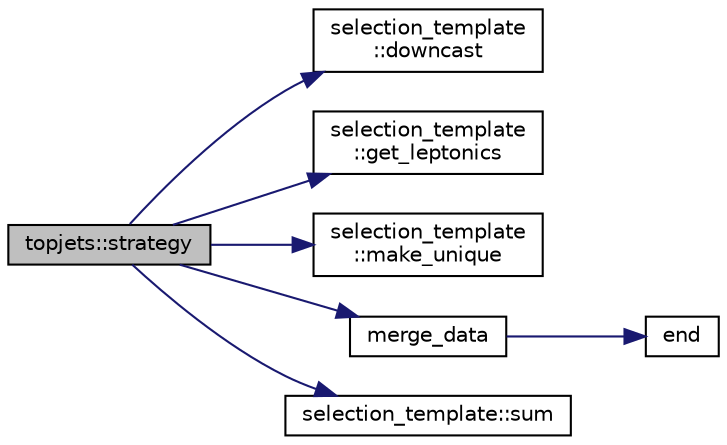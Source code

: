 digraph "topjets::strategy"
{
 // INTERACTIVE_SVG=YES
 // LATEX_PDF_SIZE
  edge [fontname="Helvetica",fontsize="10",labelfontname="Helvetica",labelfontsize="10"];
  node [fontname="Helvetica",fontsize="10",shape=record];
  rankdir="LR";
  Node1 [label="topjets::strategy",height=0.2,width=0.4,color="black", fillcolor="grey75", style="filled", fontcolor="black",tooltip=" "];
  Node1 -> Node2 [color="midnightblue",fontsize="10",style="solid",fontname="Helvetica"];
  Node2 [label="selection_template\l::downcast",height=0.2,width=0.4,color="black", fillcolor="white", style="filled",URL="$classselection__template.html#ab32b926ee893cf56dc27913271658d1e",tooltip=" "];
  Node1 -> Node3 [color="midnightblue",fontsize="10",style="solid",fontname="Helvetica"];
  Node3 [label="selection_template\l::get_leptonics",height=0.2,width=0.4,color="black", fillcolor="white", style="filled",URL="$classselection__template.html#ad27d2cd85c19147b85b1e96ce73bdade",tooltip=" "];
  Node1 -> Node4 [color="midnightblue",fontsize="10",style="solid",fontname="Helvetica"];
  Node4 [label="selection_template\l::make_unique",height=0.2,width=0.4,color="black", fillcolor="white", style="filled",URL="$classselection__template.html#ab760e9d895d74e62a9d4bfe436568a86",tooltip=" "];
  Node1 -> Node5 [color="midnightblue",fontsize="10",style="solid",fontname="Helvetica"];
  Node5 [label="merge_data",height=0.2,width=0.4,color="black", fillcolor="white", style="filled",URL="$merge__cast_8h.html#a205af11d07be8d10770e7392817fc5c3",tooltip=" "];
  Node5 -> Node6 [color="midnightblue",fontsize="10",style="solid",fontname="Helvetica"];
  Node6 [label="end",height=0.2,width=0.4,color="black", fillcolor="white", style="filled",URL="$_3name_4_8h.html#a64e9fa75beda50a9e8400ee0d4e61984",tooltip=" "];
  Node1 -> Node7 [color="midnightblue",fontsize="10",style="solid",fontname="Helvetica"];
  Node7 [label="selection_template::sum",height=0.2,width=0.4,color="black", fillcolor="white", style="filled",URL="$classselection__template.html#a84df199f6022f2a5d27979d43de51547",tooltip=" "];
}
